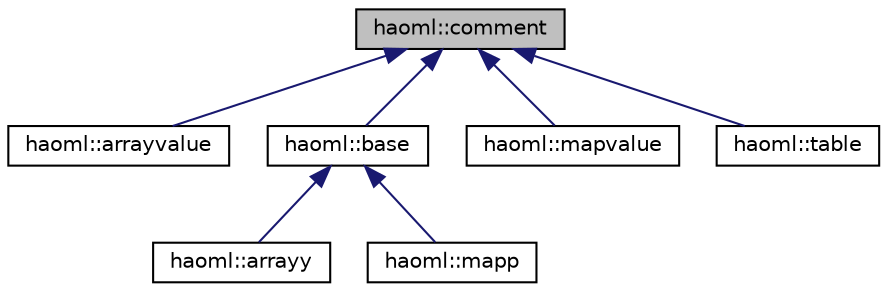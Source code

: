 digraph "haoml::comment"
{
  edge [fontname="Helvetica",fontsize="10",labelfontname="Helvetica",labelfontsize="10"];
  node [fontname="Helvetica",fontsize="10",shape=record];
  Node0 [label="haoml::comment",height=0.2,width=0.4,color="black", fillcolor="grey75", style="filled", fontcolor="black"];
  Node0 -> Node1 [dir="back",color="midnightblue",fontsize="10",style="solid",fontname="Helvetica"];
  Node1 [label="haoml::arrayvalue",height=0.2,width=0.4,color="black", fillcolor="white", style="filled",URL="$structhaoml_1_1arrayvalue.html"];
  Node0 -> Node2 [dir="back",color="midnightblue",fontsize="10",style="solid",fontname="Helvetica"];
  Node2 [label="haoml::base",height=0.2,width=0.4,color="black", fillcolor="white", style="filled",URL="$classhaoml_1_1base.html"];
  Node2 -> Node3 [dir="back",color="midnightblue",fontsize="10",style="solid",fontname="Helvetica"];
  Node3 [label="haoml::arrayy",height=0.2,width=0.4,color="black", fillcolor="white", style="filled",URL="$classhaoml_1_1arrayy.html"];
  Node2 -> Node4 [dir="back",color="midnightblue",fontsize="10",style="solid",fontname="Helvetica"];
  Node4 [label="haoml::mapp",height=0.2,width=0.4,color="black", fillcolor="white", style="filled",URL="$classhaoml_1_1mapp.html"];
  Node0 -> Node5 [dir="back",color="midnightblue",fontsize="10",style="solid",fontname="Helvetica"];
  Node5 [label="haoml::mapvalue",height=0.2,width=0.4,color="black", fillcolor="white", style="filled",URL="$structhaoml_1_1mapvalue.html"];
  Node0 -> Node6 [dir="back",color="midnightblue",fontsize="10",style="solid",fontname="Helvetica"];
  Node6 [label="haoml::table",height=0.2,width=0.4,color="black", fillcolor="white", style="filled",URL="$classhaoml_1_1table.html"];
}
